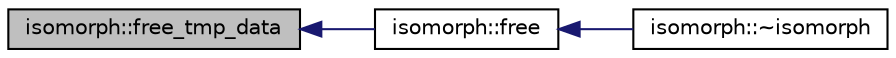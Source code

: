 digraph "isomorph::free_tmp_data"
{
  edge [fontname="Helvetica",fontsize="10",labelfontname="Helvetica",labelfontsize="10"];
  node [fontname="Helvetica",fontsize="10",shape=record];
  rankdir="LR";
  Node2767 [label="isomorph::free_tmp_data",height=0.2,width=0.4,color="black", fillcolor="grey75", style="filled", fontcolor="black"];
  Node2767 -> Node2768 [dir="back",color="midnightblue",fontsize="10",style="solid",fontname="Helvetica"];
  Node2768 [label="isomorph::free",height=0.2,width=0.4,color="black", fillcolor="white", style="filled",URL="$d3/d5f/classisomorph.html#ab34f53c7a2cc10355c0e5f525a64e409"];
  Node2768 -> Node2769 [dir="back",color="midnightblue",fontsize="10",style="solid",fontname="Helvetica"];
  Node2769 [label="isomorph::~isomorph",height=0.2,width=0.4,color="black", fillcolor="white", style="filled",URL="$d3/d5f/classisomorph.html#a640a6e2ba514b0f832685dc4f3c51fc6"];
}
